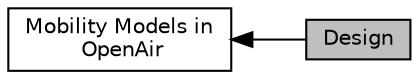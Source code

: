 digraph "Design"
{
  edge [fontname="Helvetica",fontsize="10",labelfontname="Helvetica",labelfontsize="10"];
  node [fontname="Helvetica",fontsize="10",shape=box];
  rankdir=LR;
  Node1 [label="Design",height=0.2,width=0.4,color="black", fillcolor="grey75", style="filled", fontcolor="black",tooltip=" "];
  Node2 [label="Mobility Models in\l OpenAir",height=0.2,width=0.4,color="black", fillcolor="white", style="filled",URL="$group____mob__models__in__openair.html",tooltip=" "];
  Node2->Node1 [shape=plaintext, dir="back", style="solid"];
}
